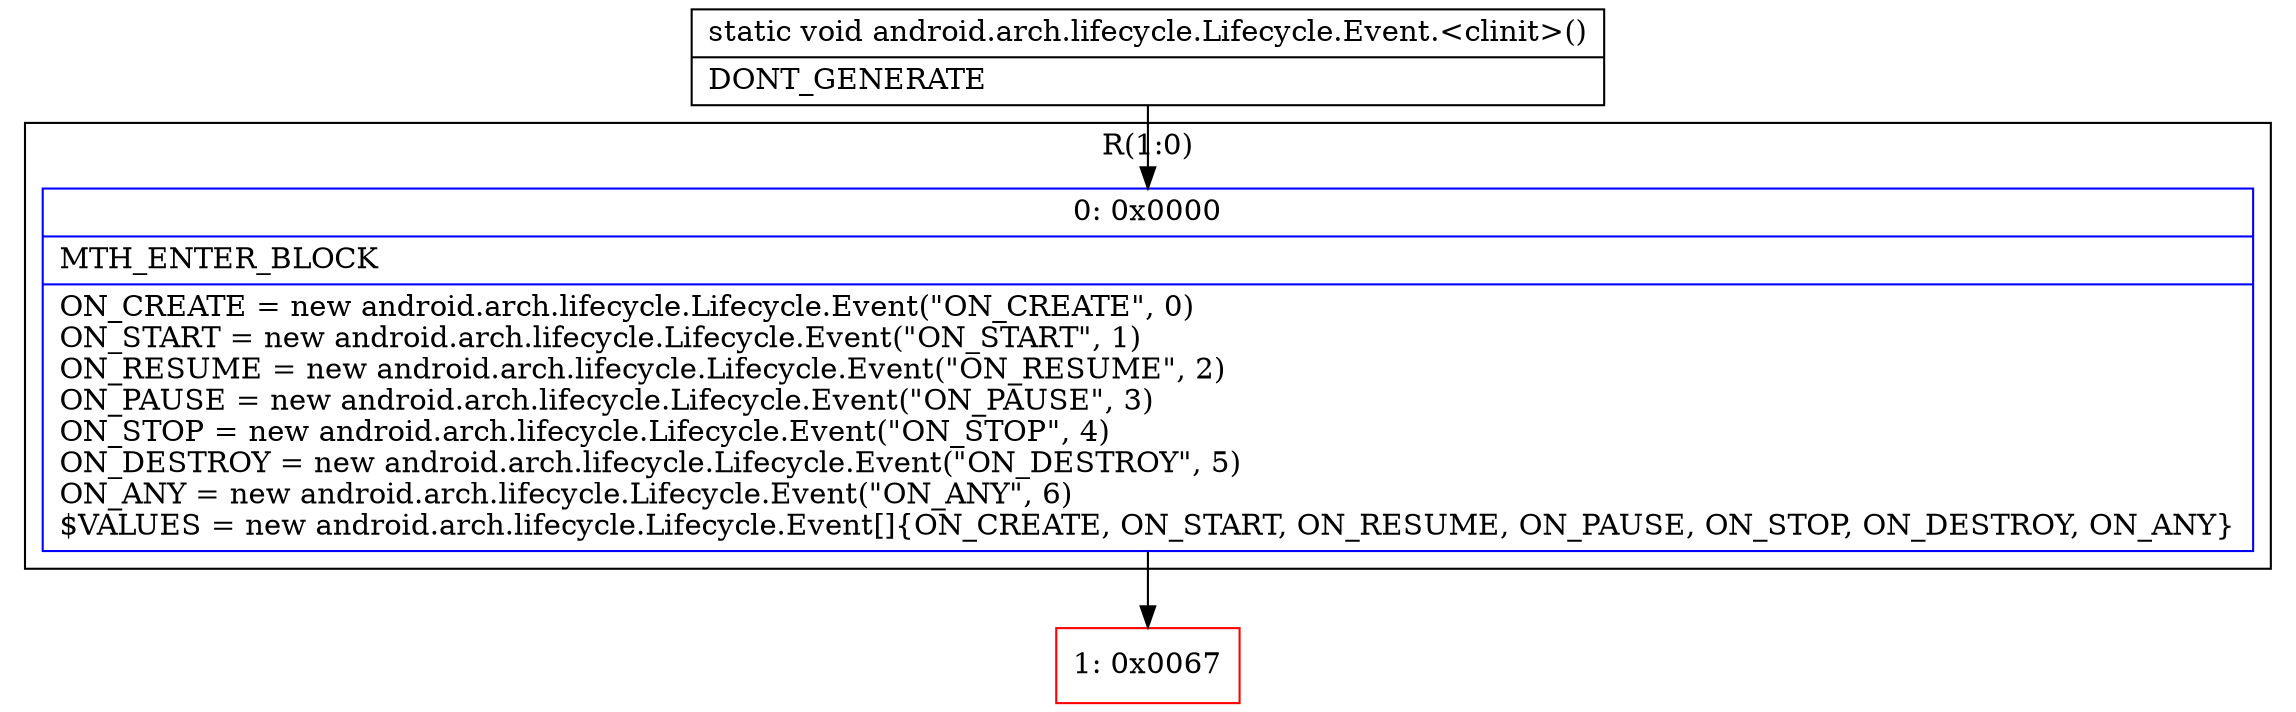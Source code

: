 digraph "CFG forandroid.arch.lifecycle.Lifecycle.Event.\<clinit\>()V" {
subgraph cluster_Region_1267110576 {
label = "R(1:0)";
node [shape=record,color=blue];
Node_0 [shape=record,label="{0\:\ 0x0000|MTH_ENTER_BLOCK\l|ON_CREATE = new android.arch.lifecycle.Lifecycle.Event(\"ON_CREATE\", 0)\lON_START = new android.arch.lifecycle.Lifecycle.Event(\"ON_START\", 1)\lON_RESUME = new android.arch.lifecycle.Lifecycle.Event(\"ON_RESUME\", 2)\lON_PAUSE = new android.arch.lifecycle.Lifecycle.Event(\"ON_PAUSE\", 3)\lON_STOP = new android.arch.lifecycle.Lifecycle.Event(\"ON_STOP\", 4)\lON_DESTROY = new android.arch.lifecycle.Lifecycle.Event(\"ON_DESTROY\", 5)\lON_ANY = new android.arch.lifecycle.Lifecycle.Event(\"ON_ANY\", 6)\l$VALUES = new android.arch.lifecycle.Lifecycle.Event[]\{ON_CREATE, ON_START, ON_RESUME, ON_PAUSE, ON_STOP, ON_DESTROY, ON_ANY\}\l}"];
}
Node_1 [shape=record,color=red,label="{1\:\ 0x0067}"];
MethodNode[shape=record,label="{static void android.arch.lifecycle.Lifecycle.Event.\<clinit\>()  | DONT_GENERATE\l}"];
MethodNode -> Node_0;
Node_0 -> Node_1;
}

